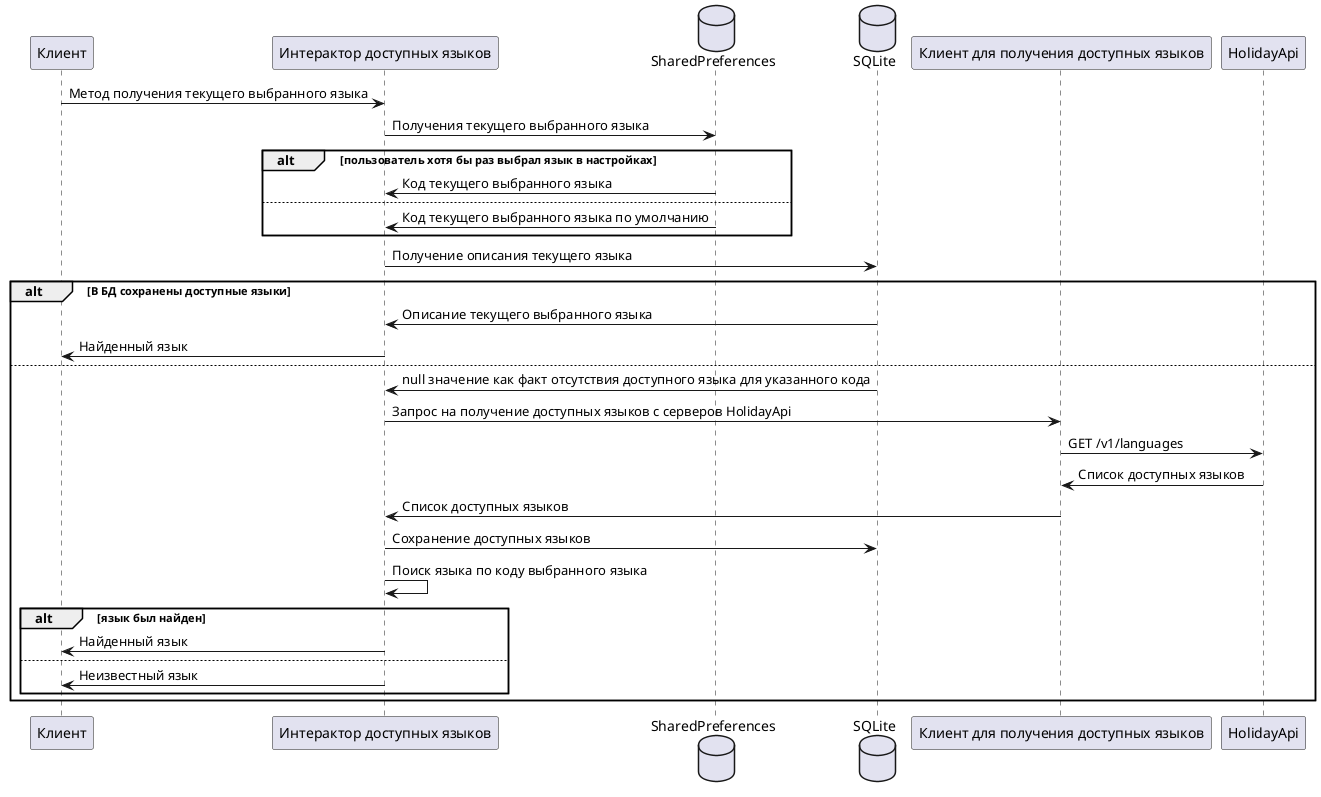 @startuml
participant "Клиент" as C
participant "Интерактор доступных языков" as LI
database    SharedPreferences as SP
database    SQLite as DB
participant "Клиент для получения доступных языков" as CLI
participant HolidayApi as SHA
C -> LI : Метод получения текущего выбранного языка
LI -> SP : Получения текущего выбранного языка
alt пользователь хотя бы раз выбрал язык в настройках
  SP -> LI : Код текущего выбранного языка
else
  SP -> LI : Код текущего выбранного языка по умолчанию
  end
LI -> DB : Получение описания текущего языка
alt В БД сохранены доступные языки
  DB -> LI : Описание текущего выбранного языка
  LI -> C : Найденный язык
else
  DB -> LI : null значение как факт отсутствия доступного языка для указанного кода
  LI -> CLI : Запрос на получение доступных языков с серверов HolidayApi
  CLI -> SHA : GET /v1/languages
  SHA -> CLI : Список доступных языков
  CLI -> LI : Список доступных языков
  LI -> DB : Сохранение доступных языков
  LI -> LI : Поиск языка по коду выбранного языка
  alt язык был найден
    LI -> C : Найденный язык
  else
    LI -> C : Неизвестный язык
    end
  end
@enduml